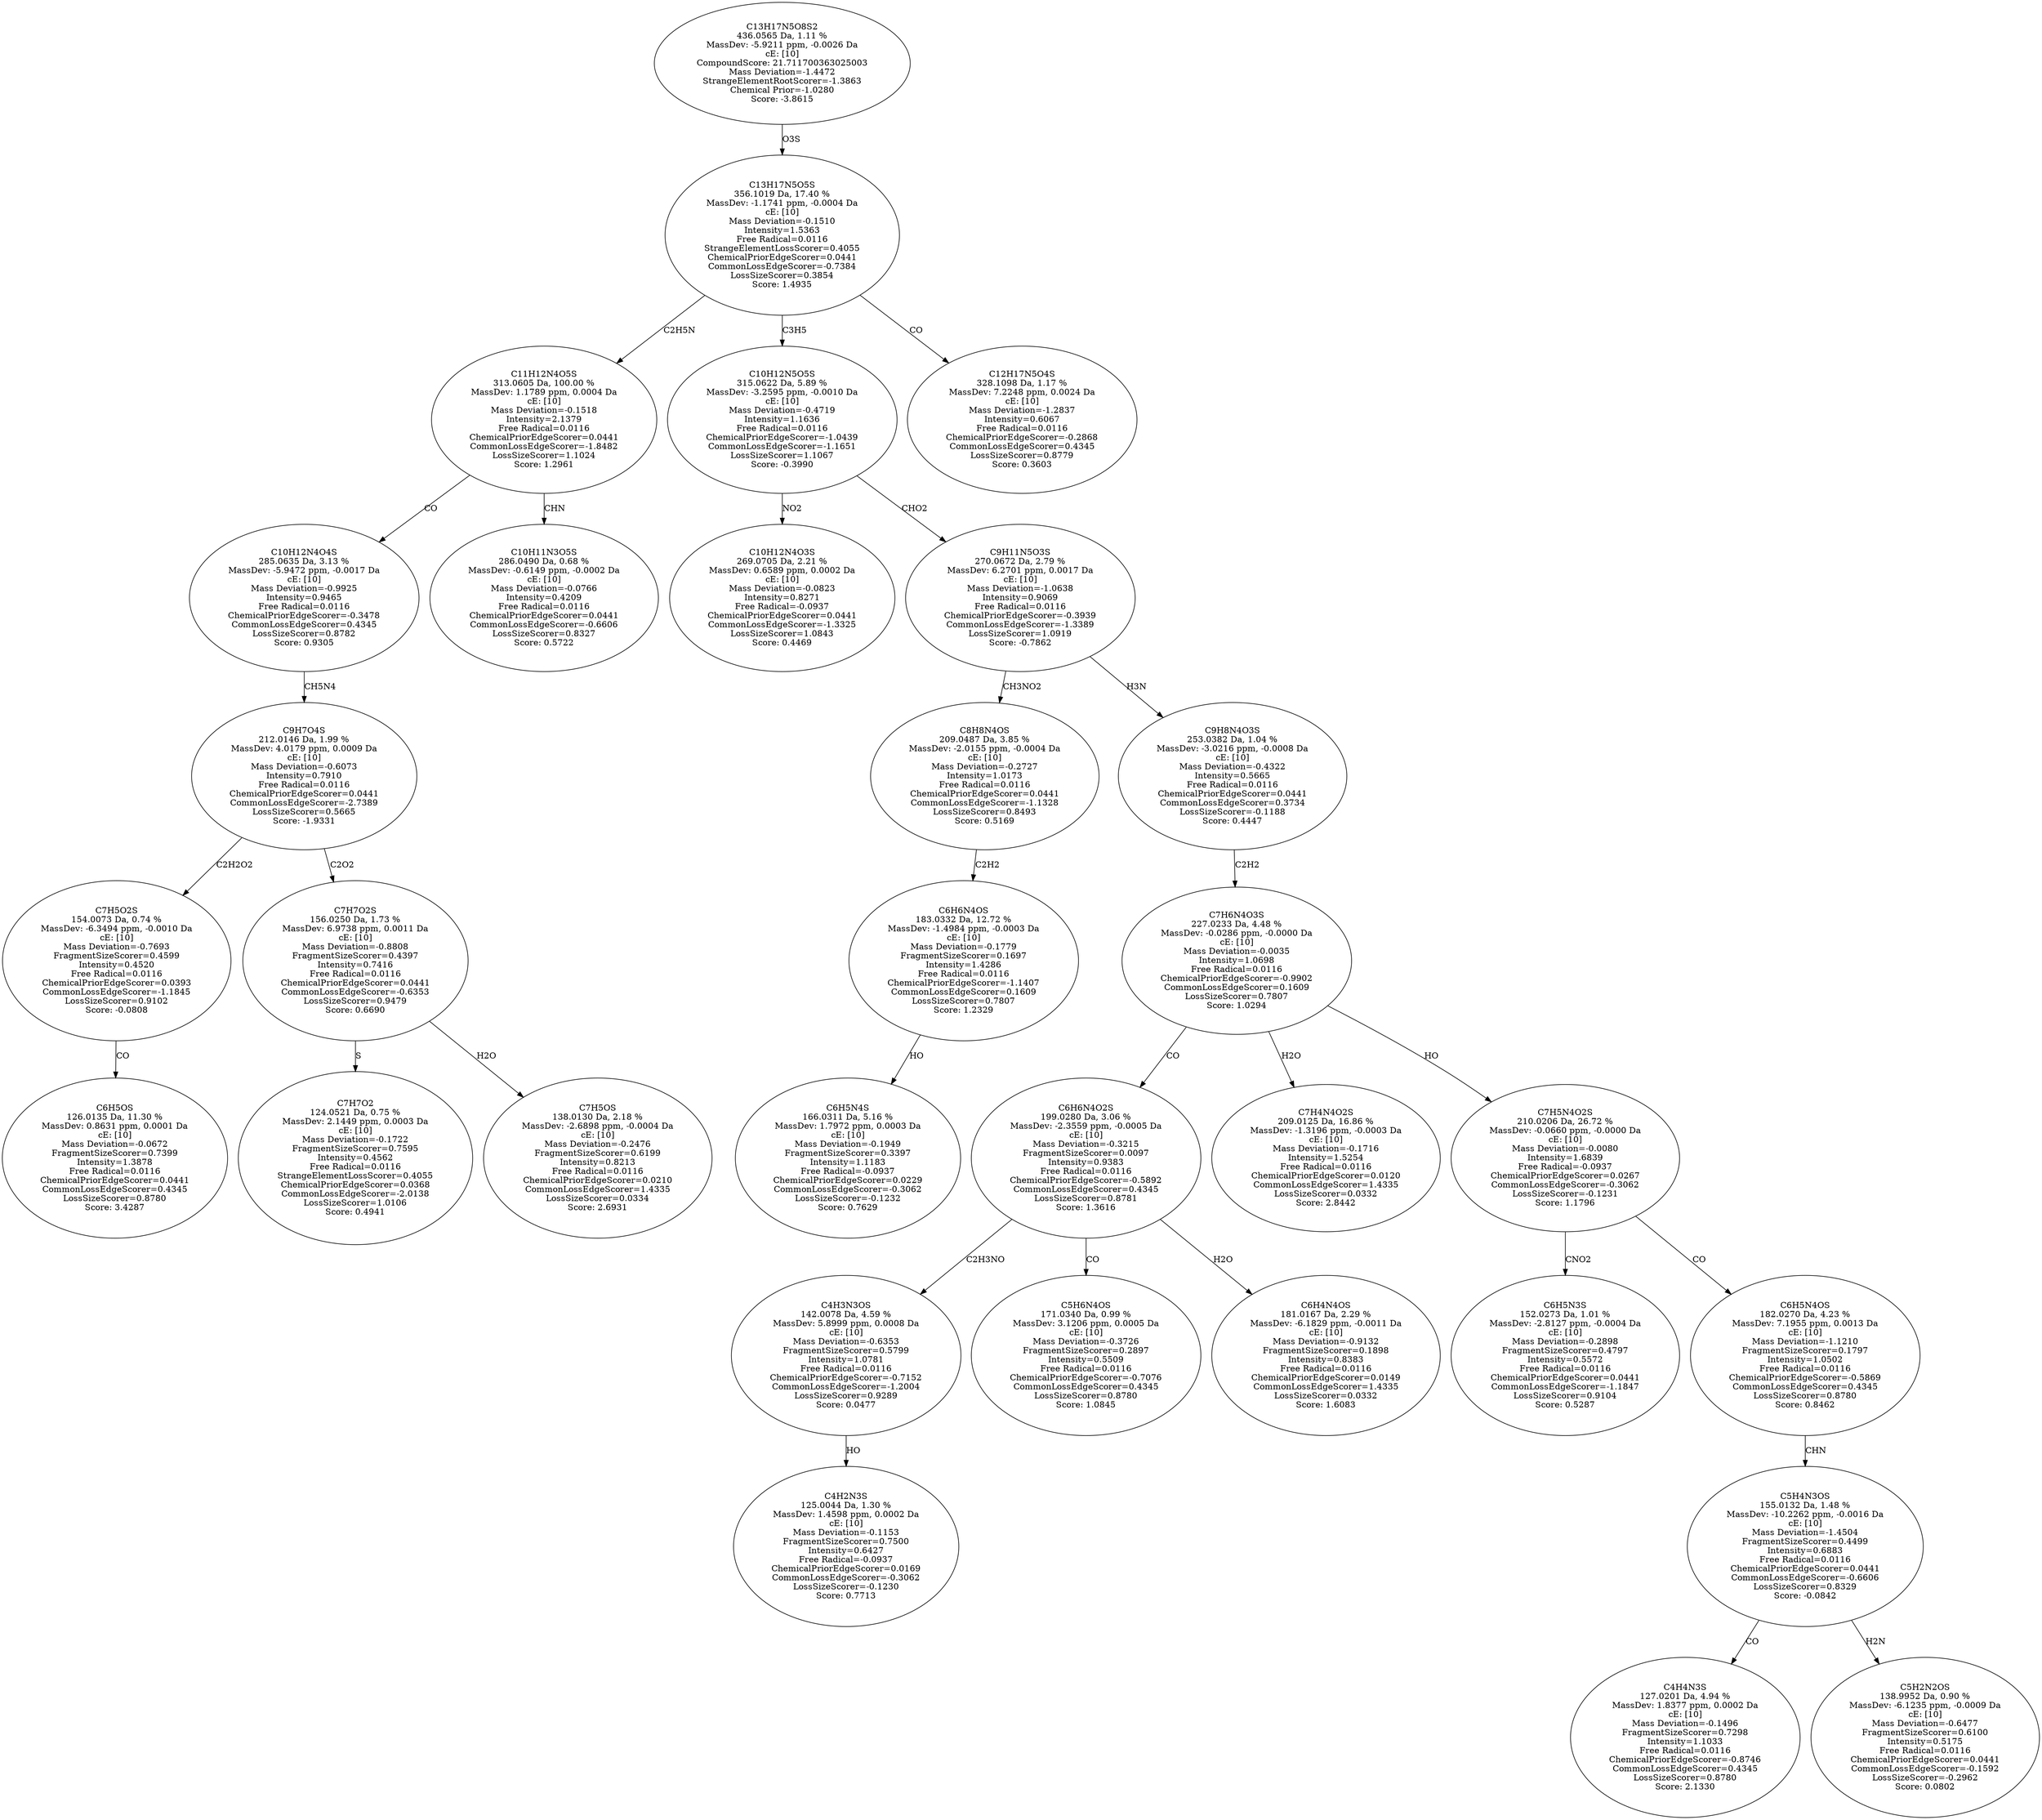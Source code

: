 strict digraph {
v1 [label="C6H5OS\n126.0135 Da, 11.30 %\nMassDev: 0.8631 ppm, 0.0001 Da\ncE: [10]\nMass Deviation=-0.0672\nFragmentSizeScorer=0.7399\nIntensity=1.3878\nFree Radical=0.0116\nChemicalPriorEdgeScorer=0.0441\nCommonLossEdgeScorer=0.4345\nLossSizeScorer=0.8780\nScore: 3.4287"];
v2 [label="C7H5O2S\n154.0073 Da, 0.74 %\nMassDev: -6.3494 ppm, -0.0010 Da\ncE: [10]\nMass Deviation=-0.7693\nFragmentSizeScorer=0.4599\nIntensity=0.4520\nFree Radical=0.0116\nChemicalPriorEdgeScorer=0.0393\nCommonLossEdgeScorer=-1.1845\nLossSizeScorer=0.9102\nScore: -0.0808"];
v3 [label="C7H7O2\n124.0521 Da, 0.75 %\nMassDev: 2.1449 ppm, 0.0003 Da\ncE: [10]\nMass Deviation=-0.1722\nFragmentSizeScorer=0.7595\nIntensity=0.4562\nFree Radical=0.0116\nStrangeElementLossScorer=0.4055\nChemicalPriorEdgeScorer=0.0368\nCommonLossEdgeScorer=-2.0138\nLossSizeScorer=1.0106\nScore: 0.4941"];
v4 [label="C7H5OS\n138.0130 Da, 2.18 %\nMassDev: -2.6898 ppm, -0.0004 Da\ncE: [10]\nMass Deviation=-0.2476\nFragmentSizeScorer=0.6199\nIntensity=0.8213\nFree Radical=0.0116\nChemicalPriorEdgeScorer=0.0210\nCommonLossEdgeScorer=1.4335\nLossSizeScorer=0.0334\nScore: 2.6931"];
v5 [label="C7H7O2S\n156.0250 Da, 1.73 %\nMassDev: 6.9738 ppm, 0.0011 Da\ncE: [10]\nMass Deviation=-0.8808\nFragmentSizeScorer=0.4397\nIntensity=0.7416\nFree Radical=0.0116\nChemicalPriorEdgeScorer=0.0441\nCommonLossEdgeScorer=-0.6353\nLossSizeScorer=0.9479\nScore: 0.6690"];
v6 [label="C9H7O4S\n212.0146 Da, 1.99 %\nMassDev: 4.0179 ppm, 0.0009 Da\ncE: [10]\nMass Deviation=-0.6073\nIntensity=0.7910\nFree Radical=0.0116\nChemicalPriorEdgeScorer=0.0441\nCommonLossEdgeScorer=-2.7389\nLossSizeScorer=0.5665\nScore: -1.9331"];
v7 [label="C10H12N4O4S\n285.0635 Da, 3.13 %\nMassDev: -5.9472 ppm, -0.0017 Da\ncE: [10]\nMass Deviation=-0.9925\nIntensity=0.9465\nFree Radical=0.0116\nChemicalPriorEdgeScorer=-0.3478\nCommonLossEdgeScorer=0.4345\nLossSizeScorer=0.8782\nScore: 0.9305"];
v8 [label="C10H11N3O5S\n286.0490 Da, 0.68 %\nMassDev: -0.6149 ppm, -0.0002 Da\ncE: [10]\nMass Deviation=-0.0766\nIntensity=0.4209\nFree Radical=0.0116\nChemicalPriorEdgeScorer=0.0441\nCommonLossEdgeScorer=-0.6606\nLossSizeScorer=0.8327\nScore: 0.5722"];
v9 [label="C11H12N4O5S\n313.0605 Da, 100.00 %\nMassDev: 1.1789 ppm, 0.0004 Da\ncE: [10]\nMass Deviation=-0.1518\nIntensity=2.1379\nFree Radical=0.0116\nChemicalPriorEdgeScorer=0.0441\nCommonLossEdgeScorer=-1.8482\nLossSizeScorer=1.1024\nScore: 1.2961"];
v10 [label="C10H12N4O3S\n269.0705 Da, 2.21 %\nMassDev: 0.6589 ppm, 0.0002 Da\ncE: [10]\nMass Deviation=-0.0823\nIntensity=0.8271\nFree Radical=-0.0937\nChemicalPriorEdgeScorer=0.0441\nCommonLossEdgeScorer=-1.3325\nLossSizeScorer=1.0843\nScore: 0.4469"];
v11 [label="C6H5N4S\n166.0311 Da, 5.16 %\nMassDev: 1.7972 ppm, 0.0003 Da\ncE: [10]\nMass Deviation=-0.1949\nFragmentSizeScorer=0.3397\nIntensity=1.1183\nFree Radical=-0.0937\nChemicalPriorEdgeScorer=0.0229\nCommonLossEdgeScorer=-0.3062\nLossSizeScorer=-0.1232\nScore: 0.7629"];
v12 [label="C6H6N4OS\n183.0332 Da, 12.72 %\nMassDev: -1.4984 ppm, -0.0003 Da\ncE: [10]\nMass Deviation=-0.1779\nFragmentSizeScorer=0.1697\nIntensity=1.4286\nFree Radical=0.0116\nChemicalPriorEdgeScorer=-1.1407\nCommonLossEdgeScorer=0.1609\nLossSizeScorer=0.7807\nScore: 1.2329"];
v13 [label="C8H8N4OS\n209.0487 Da, 3.85 %\nMassDev: -2.0155 ppm, -0.0004 Da\ncE: [10]\nMass Deviation=-0.2727\nIntensity=1.0173\nFree Radical=0.0116\nChemicalPriorEdgeScorer=0.0441\nCommonLossEdgeScorer=-1.1328\nLossSizeScorer=0.8493\nScore: 0.5169"];
v14 [label="C4H2N3S\n125.0044 Da, 1.30 %\nMassDev: 1.4598 ppm, 0.0002 Da\ncE: [10]\nMass Deviation=-0.1153\nFragmentSizeScorer=0.7500\nIntensity=0.6427\nFree Radical=-0.0937\nChemicalPriorEdgeScorer=0.0169\nCommonLossEdgeScorer=-0.3062\nLossSizeScorer=-0.1230\nScore: 0.7713"];
v15 [label="C4H3N3OS\n142.0078 Da, 4.59 %\nMassDev: 5.8999 ppm, 0.0008 Da\ncE: [10]\nMass Deviation=-0.6353\nFragmentSizeScorer=0.5799\nIntensity=1.0781\nFree Radical=0.0116\nChemicalPriorEdgeScorer=-0.7152\nCommonLossEdgeScorer=-1.2004\nLossSizeScorer=0.9289\nScore: 0.0477"];
v16 [label="C5H6N4OS\n171.0340 Da, 0.99 %\nMassDev: 3.1206 ppm, 0.0005 Da\ncE: [10]\nMass Deviation=-0.3726\nFragmentSizeScorer=0.2897\nIntensity=0.5509\nFree Radical=0.0116\nChemicalPriorEdgeScorer=-0.7076\nCommonLossEdgeScorer=0.4345\nLossSizeScorer=0.8780\nScore: 1.0845"];
v17 [label="C6H4N4OS\n181.0167 Da, 2.29 %\nMassDev: -6.1829 ppm, -0.0011 Da\ncE: [10]\nMass Deviation=-0.9132\nFragmentSizeScorer=0.1898\nIntensity=0.8383\nFree Radical=0.0116\nChemicalPriorEdgeScorer=0.0149\nCommonLossEdgeScorer=1.4335\nLossSizeScorer=0.0332\nScore: 1.6083"];
v18 [label="C6H6N4O2S\n199.0280 Da, 3.06 %\nMassDev: -2.3559 ppm, -0.0005 Da\ncE: [10]\nMass Deviation=-0.3215\nFragmentSizeScorer=0.0097\nIntensity=0.9383\nFree Radical=0.0116\nChemicalPriorEdgeScorer=-0.5892\nCommonLossEdgeScorer=0.4345\nLossSizeScorer=0.8781\nScore: 1.3616"];
v19 [label="C7H4N4O2S\n209.0125 Da, 16.86 %\nMassDev: -1.3196 ppm, -0.0003 Da\ncE: [10]\nMass Deviation=-0.1716\nIntensity=1.5254\nFree Radical=0.0116\nChemicalPriorEdgeScorer=0.0120\nCommonLossEdgeScorer=1.4335\nLossSizeScorer=0.0332\nScore: 2.8442"];
v20 [label="C6H5N3S\n152.0273 Da, 1.01 %\nMassDev: -2.8127 ppm, -0.0004 Da\ncE: [10]\nMass Deviation=-0.2898\nFragmentSizeScorer=0.4797\nIntensity=0.5572\nFree Radical=0.0116\nChemicalPriorEdgeScorer=0.0441\nCommonLossEdgeScorer=-1.1847\nLossSizeScorer=0.9104\nScore: 0.5287"];
v21 [label="C4H4N3S\n127.0201 Da, 4.94 %\nMassDev: 1.8377 ppm, 0.0002 Da\ncE: [10]\nMass Deviation=-0.1496\nFragmentSizeScorer=0.7298\nIntensity=1.1033\nFree Radical=0.0116\nChemicalPriorEdgeScorer=-0.8746\nCommonLossEdgeScorer=0.4345\nLossSizeScorer=0.8780\nScore: 2.1330"];
v22 [label="C5H2N2OS\n138.9952 Da, 0.90 %\nMassDev: -6.1235 ppm, -0.0009 Da\ncE: [10]\nMass Deviation=-0.6477\nFragmentSizeScorer=0.6100\nIntensity=0.5175\nFree Radical=0.0116\nChemicalPriorEdgeScorer=0.0441\nCommonLossEdgeScorer=-0.1592\nLossSizeScorer=-0.2962\nScore: 0.0802"];
v23 [label="C5H4N3OS\n155.0132 Da, 1.48 %\nMassDev: -10.2262 ppm, -0.0016 Da\ncE: [10]\nMass Deviation=-1.4504\nFragmentSizeScorer=0.4499\nIntensity=0.6883\nFree Radical=0.0116\nChemicalPriorEdgeScorer=0.0441\nCommonLossEdgeScorer=-0.6606\nLossSizeScorer=0.8329\nScore: -0.0842"];
v24 [label="C6H5N4OS\n182.0270 Da, 4.23 %\nMassDev: 7.1955 ppm, 0.0013 Da\ncE: [10]\nMass Deviation=-1.1210\nFragmentSizeScorer=0.1797\nIntensity=1.0502\nFree Radical=0.0116\nChemicalPriorEdgeScorer=-0.5869\nCommonLossEdgeScorer=0.4345\nLossSizeScorer=0.8780\nScore: 0.8462"];
v25 [label="C7H5N4O2S\n210.0206 Da, 26.72 %\nMassDev: -0.0660 ppm, -0.0000 Da\ncE: [10]\nMass Deviation=-0.0080\nIntensity=1.6839\nFree Radical=-0.0937\nChemicalPriorEdgeScorer=0.0267\nCommonLossEdgeScorer=-0.3062\nLossSizeScorer=-0.1231\nScore: 1.1796"];
v26 [label="C7H6N4O3S\n227.0233 Da, 4.48 %\nMassDev: -0.0286 ppm, -0.0000 Da\ncE: [10]\nMass Deviation=-0.0035\nIntensity=1.0698\nFree Radical=0.0116\nChemicalPriorEdgeScorer=-0.9902\nCommonLossEdgeScorer=0.1609\nLossSizeScorer=0.7807\nScore: 1.0294"];
v27 [label="C9H8N4O3S\n253.0382 Da, 1.04 %\nMassDev: -3.0216 ppm, -0.0008 Da\ncE: [10]\nMass Deviation=-0.4322\nIntensity=0.5665\nFree Radical=0.0116\nChemicalPriorEdgeScorer=0.0441\nCommonLossEdgeScorer=0.3734\nLossSizeScorer=-0.1188\nScore: 0.4447"];
v28 [label="C9H11N5O3S\n270.0672 Da, 2.79 %\nMassDev: 6.2701 ppm, 0.0017 Da\ncE: [10]\nMass Deviation=-1.0638\nIntensity=0.9069\nFree Radical=0.0116\nChemicalPriorEdgeScorer=-0.3939\nCommonLossEdgeScorer=-1.3389\nLossSizeScorer=1.0919\nScore: -0.7862"];
v29 [label="C10H12N5O5S\n315.0622 Da, 5.89 %\nMassDev: -3.2595 ppm, -0.0010 Da\ncE: [10]\nMass Deviation=-0.4719\nIntensity=1.1636\nFree Radical=0.0116\nChemicalPriorEdgeScorer=-1.0439\nCommonLossEdgeScorer=-1.1651\nLossSizeScorer=1.1067\nScore: -0.3990"];
v30 [label="C12H17N5O4S\n328.1098 Da, 1.17 %\nMassDev: 7.2248 ppm, 0.0024 Da\ncE: [10]\nMass Deviation=-1.2837\nIntensity=0.6067\nFree Radical=0.0116\nChemicalPriorEdgeScorer=-0.2868\nCommonLossEdgeScorer=0.4345\nLossSizeScorer=0.8779\nScore: 0.3603"];
v31 [label="C13H17N5O5S\n356.1019 Da, 17.40 %\nMassDev: -1.1741 ppm, -0.0004 Da\ncE: [10]\nMass Deviation=-0.1510\nIntensity=1.5363\nFree Radical=0.0116\nStrangeElementLossScorer=0.4055\nChemicalPriorEdgeScorer=0.0441\nCommonLossEdgeScorer=-0.7384\nLossSizeScorer=0.3854\nScore: 1.4935"];
v32 [label="C13H17N5O8S2\n436.0565 Da, 1.11 %\nMassDev: -5.9211 ppm, -0.0026 Da\ncE: [10]\nCompoundScore: 21.711700363025003\nMass Deviation=-1.4472\nStrangeElementRootScorer=-1.3863\nChemical Prior=-1.0280\nScore: -3.8615"];
v2 -> v1 [label="CO"];
v6 -> v2 [label="C2H2O2"];
v5 -> v3 [label="S"];
v5 -> v4 [label="H2O"];
v6 -> v5 [label="C2O2"];
v7 -> v6 [label="CH5N4"];
v9 -> v7 [label="CO"];
v9 -> v8 [label="CHN"];
v31 -> v9 [label="C2H5N"];
v29 -> v10 [label="NO2"];
v12 -> v11 [label="HO"];
v13 -> v12 [label="C2H2"];
v28 -> v13 [label="CH3NO2"];
v15 -> v14 [label="HO"];
v18 -> v15 [label="C2H3NO"];
v18 -> v16 [label="CO"];
v18 -> v17 [label="H2O"];
v26 -> v18 [label="CO"];
v26 -> v19 [label="H2O"];
v25 -> v20 [label="CNO2"];
v23 -> v21 [label="CO"];
v23 -> v22 [label="H2N"];
v24 -> v23 [label="CHN"];
v25 -> v24 [label="CO"];
v26 -> v25 [label="HO"];
v27 -> v26 [label="C2H2"];
v28 -> v27 [label="H3N"];
v29 -> v28 [label="CHO2"];
v31 -> v29 [label="C3H5"];
v31 -> v30 [label="CO"];
v32 -> v31 [label="O3S"];
}